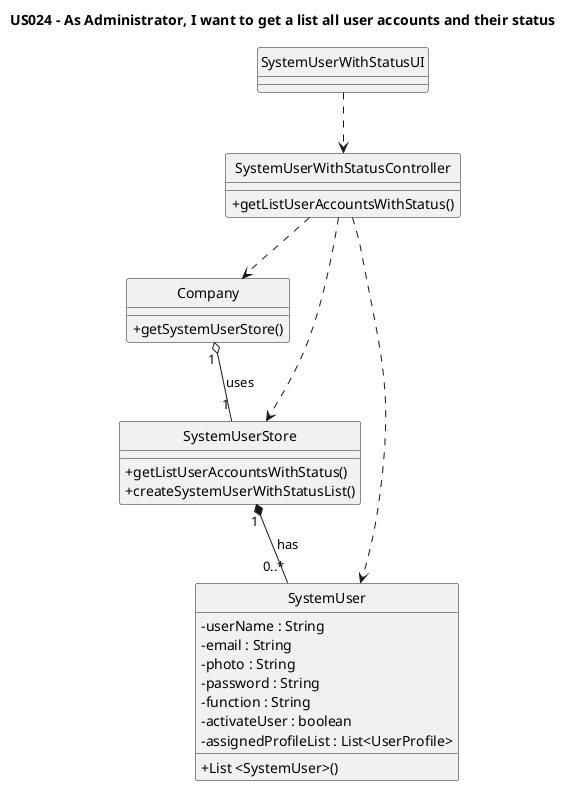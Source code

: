 @startuml
'https://plantuml.com/class-diagram

hide circle
skinparam classAttributeIconSize 0

title US024 - As Administrator, I want to get a list all user accounts and their status

class SystemUserWithStatusUI {

}

class SystemUserWithStatusController {
    +getListUserAccountsWithStatus()

}

class Company {
    +getSystemUserStore()
}

class SystemUserStore {
+getListUserAccountsWithStatus()
+createSystemUserWithStatusList()
}

class SystemUser {
-userName : String
-email : String
-photo : String
-password : String
-function : String
-activateUser : boolean
-assignedProfileList : List<UserProfile>
+List <SystemUser>()
}


SystemUserWithStatusUI ..> SystemUserWithStatusController

SystemUserWithStatusController ..> Company
SystemUserWithStatusController ..> SystemUserStore
SystemUserWithStatusController ..> SystemUser


Company "1" o-- "1" SystemUserStore: uses
SystemUserStore "1" *-- "0..*" SystemUser: has

@enduml